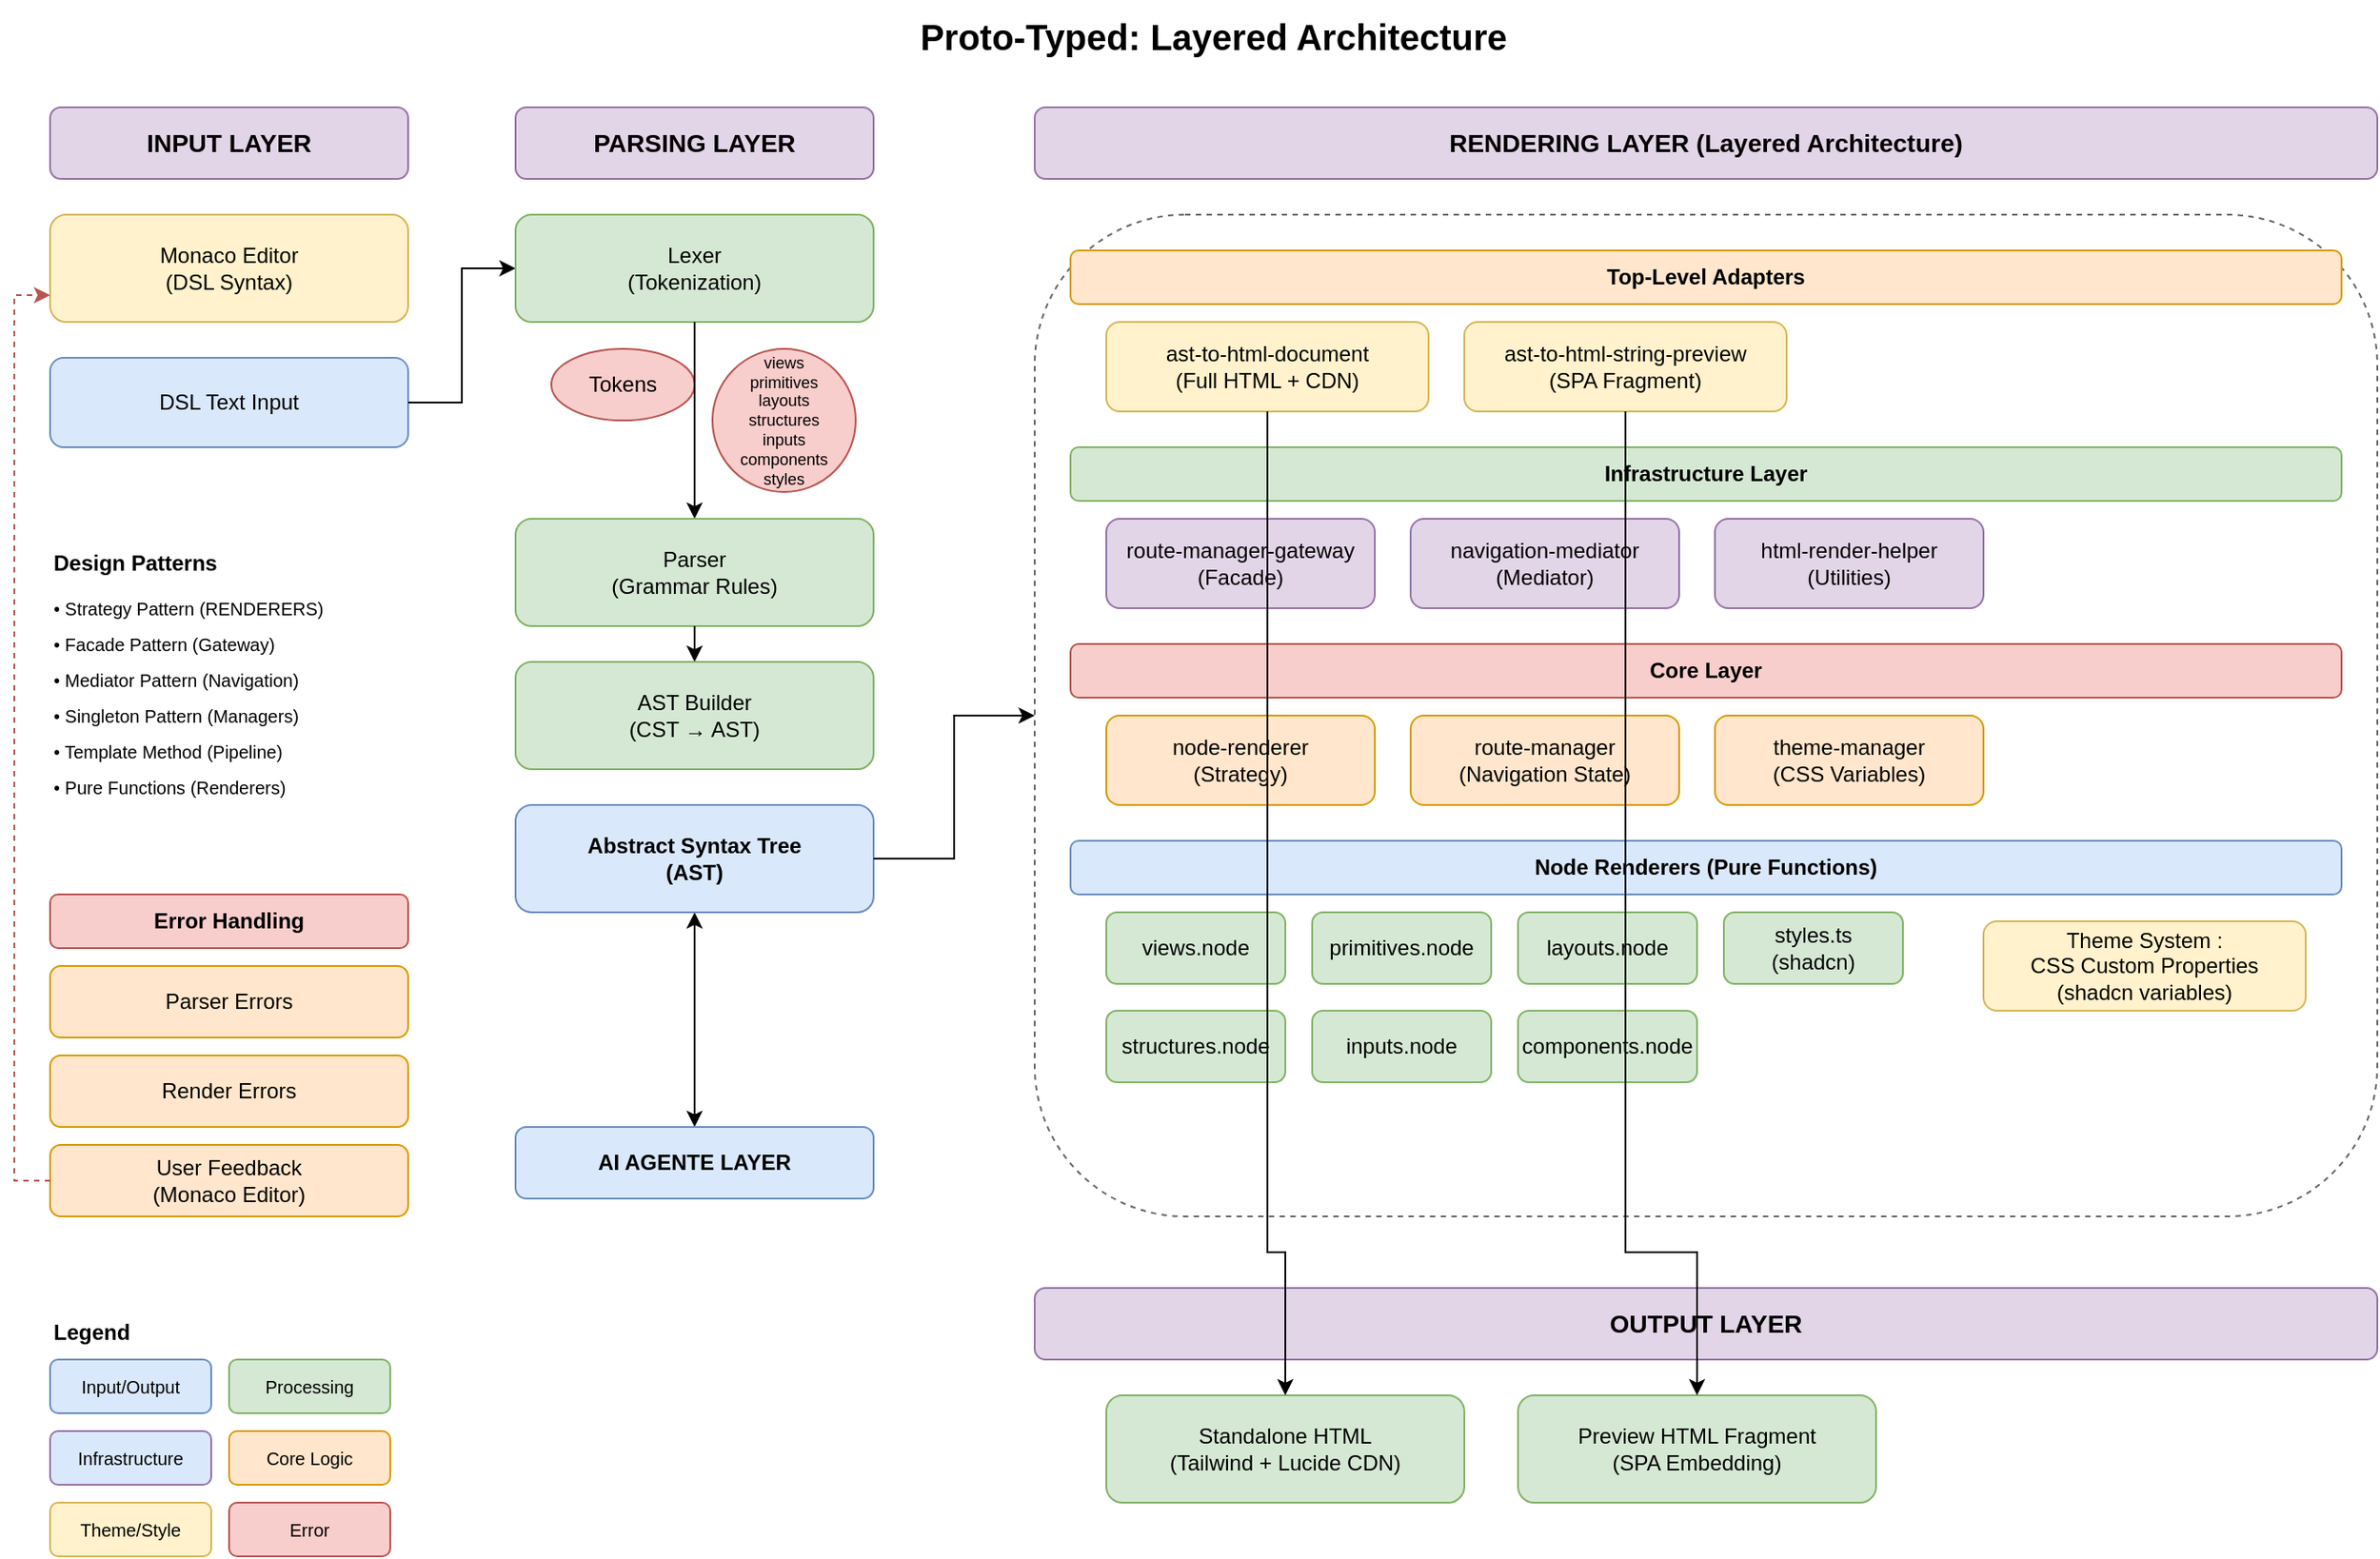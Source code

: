 <mxfile>
    <diagram id="HCk2bEk_7Lk_C3lk0JEq" name="Proto-Typed Architecture">
        <mxGraphModel dx="2065" dy="995" grid="1" gridSize="10" guides="1" tooltips="1" connect="1" arrows="1" fold="1" page="1" pageScale="1" pageWidth="1400" pageHeight="1200" math="0" shadow="0">
            <root>
                <mxCell id="0"/>
                <mxCell id="1" parent="0"/>
                <mxCell id="title" value="Proto-Typed: Layered Architecture" style="text;html=1;strokeColor=none;fillColor=none;align=center;verticalAlign=middle;whiteSpace=wrap;rounded=0;fontSize=20;fontStyle=1" parent="1" vertex="1">
                    <mxGeometry x="500" y="20" width="400" height="40" as="geometry"/>
                </mxCell>
                <mxCell id="input-layer" value="INPUT LAYER" style="rounded=1;whiteSpace=wrap;html=1;fillColor=#e1d5e7;strokeColor=#9673a6;fontSize=14;fontStyle=1" parent="1" vertex="1">
                    <mxGeometry x="50" y="80" width="200" height="40" as="geometry"/>
                </mxCell>
                <mxCell id="monaco" value="Monaco Editor&#xa;(DSL Syntax)" style="rounded=1;whiteSpace=wrap;html=1;fillColor=#fff2cc;strokeColor=#d6b656;" parent="1" vertex="1">
                    <mxGeometry x="50" y="140" width="200" height="60" as="geometry"/>
                </mxCell>
                <mxCell id="dsl-input" value="DSL Text Input" style="rounded=1;whiteSpace=wrap;html=1;fillColor=#dae8fc;strokeColor=#6c8ebf;" parent="1" vertex="1">
                    <mxGeometry x="50" y="220" width="200" height="50" as="geometry"/>
                </mxCell>
                <mxCell id="arrow1" style="edgeStyle=orthogonalEdgeStyle;rounded=0;orthogonalLoop=1;jettySize=auto;html=1;exitX=1;exitY=0.5;exitDx=0;exitDy=0;entryX=0;entryY=0.5;entryDx=0;entryDy=0;" parent="1" source="dsl-input" target="lexer" edge="1">
                    <mxGeometry relative="1" as="geometry"/>
                </mxCell>
                <mxCell id="parse-layer" value="PARSING LAYER" style="rounded=1;whiteSpace=wrap;html=1;fillColor=#e1d5e7;strokeColor=#9673a6;fontSize=14;fontStyle=1" parent="1" vertex="1">
                    <mxGeometry x="310" y="80" width="200" height="40" as="geometry"/>
                </mxCell>
                <mxCell id="lexer" value="Lexer&#xa;(Tokenization)" style="rounded=1;whiteSpace=wrap;html=1;fillColor=#d5e8d4;strokeColor=#82b366;" parent="1" vertex="1">
                    <mxGeometry x="310" y="140" width="200" height="60" as="geometry"/>
                </mxCell>
                <mxCell id="tokens" value="Tokens" style="ellipse;whiteSpace=wrap;html=1;fillColor=#f8cecc;strokeColor=#b85450;" parent="1" vertex="1">
                    <mxGeometry x="330" y="215" width="80" height="40" as="geometry"/>
                </mxCell>
                <mxCell id="tokens2" value="views&#xa;primitives&#xa;layouts&#xa;structures&#xa;inputs&#xa;components&#xa;styles" style="ellipse;whiteSpace=wrap;html=1;fillColor=#f8cecc;strokeColor=#b85450;fontSize=9;" parent="1" vertex="1">
                    <mxGeometry x="420" y="215" width="80" height="80" as="geometry"/>
                </mxCell>
                <mxCell id="arrow2" style="edgeStyle=orthogonalEdgeStyle;rounded=0;orthogonalLoop=1;jettySize=auto;html=1;exitX=0.5;exitY=1;exitDx=0;exitDy=0;entryX=0.5;entryY=0;entryDx=0;entryDy=0;" parent="1" source="lexer" target="parser" edge="1">
                    <mxGeometry relative="1" as="geometry"/>
                </mxCell>
                <mxCell id="parser" value="Parser&#xa;(Grammar Rules)" style="rounded=1;whiteSpace=wrap;html=1;fillColor=#d5e8d4;strokeColor=#82b366;" parent="1" vertex="1">
                    <mxGeometry x="310" y="310" width="200" height="60" as="geometry"/>
                </mxCell>
                <mxCell id="arrow3" style="edgeStyle=orthogonalEdgeStyle;rounded=0;orthogonalLoop=1;jettySize=auto;html=1;exitX=0.5;exitY=1;exitDx=0;exitDy=0;entryX=0.5;entryY=0;entryDx=0;entryDy=0;" parent="1" source="parser" target="ast-builder" edge="1">
                    <mxGeometry relative="1" as="geometry"/>
                </mxCell>
                <mxCell id="ast-builder" value="AST Builder&#xa;(CST → AST)" style="rounded=1;whiteSpace=wrap;html=1;fillColor=#d5e8d4;strokeColor=#82b366;" parent="1" vertex="1">
                    <mxGeometry x="310" y="390" width="200" height="60" as="geometry"/>
                </mxCell>
                <mxCell id="3" style="edgeStyle=none;html=1;entryX=0.5;entryY=0;entryDx=0;entryDy=0;startArrow=classic;startFill=1;" edge="1" parent="1" source="ast" target="2">
                    <mxGeometry relative="1" as="geometry"/>
                </mxCell>
                <mxCell id="ast" value="Abstract Syntax Tree&#xa;(AST)" style="rounded=1;whiteSpace=wrap;html=1;fillColor=#dae8fc;strokeColor=#6c8ebf;fontStyle=1" parent="1" vertex="1">
                    <mxGeometry x="310" y="470" width="200" height="60" as="geometry"/>
                </mxCell>
                <mxCell id="arrow4" style="edgeStyle=orthogonalEdgeStyle;rounded=0;orthogonalLoop=1;jettySize=auto;html=1;exitX=1;exitY=0.5;exitDx=0;exitDy=0;entryX=0;entryY=0.5;entryDx=0;entryDy=0;" parent="1" source="ast" target="renderer-layer" edge="1">
                    <mxGeometry relative="1" as="geometry"/>
                </mxCell>
                <mxCell id="render-title" value="RENDERING LAYER (Layered Architecture)" style="rounded=1;whiteSpace=wrap;html=1;fillColor=#e1d5e7;strokeColor=#9673a6;fontSize=14;fontStyle=1" parent="1" vertex="1">
                    <mxGeometry x="600" y="80" width="750" height="40" as="geometry"/>
                </mxCell>
                <mxCell id="renderer-layer" value="" style="rounded=1;whiteSpace=wrap;html=1;fillColor=none;strokeColor=#666666;dashed=1;" parent="1" vertex="1">
                    <mxGeometry x="600" y="140" width="750" height="560" as="geometry"/>
                </mxCell>
                <mxCell id="adapter-box" value="Top-Level Adapters" style="rounded=1;whiteSpace=wrap;html=1;fillColor=#ffe6cc;strokeColor=#d79b00;fontStyle=1" parent="1" vertex="1">
                    <mxGeometry x="620" y="160" width="710" height="30" as="geometry"/>
                </mxCell>
                <mxCell id="html-doc" value="ast-to-html-document&#xa;(Full HTML + CDN)" style="rounded=1;whiteSpace=wrap;html=1;fillColor=#fff2cc;strokeColor=#d6b656;" parent="1" vertex="1">
                    <mxGeometry x="640" y="200" width="180" height="50" as="geometry"/>
                </mxCell>
                <mxCell id="html-preview" value="ast-to-html-string-preview&#xa;(SPA Fragment)" style="rounded=1;whiteSpace=wrap;html=1;fillColor=#fff2cc;strokeColor=#d6b656;" parent="1" vertex="1">
                    <mxGeometry x="840" y="200" width="180" height="50" as="geometry"/>
                </mxCell>
                <mxCell id="infra-box" value="Infrastructure Layer" style="rounded=1;whiteSpace=wrap;html=1;fillColor=#d5e8d4;strokeColor=#82b366;fontStyle=1" parent="1" vertex="1">
                    <mxGeometry x="620" y="270" width="710" height="30" as="geometry"/>
                </mxCell>
                <mxCell id="gateway" value="route-manager-gateway&#xa;(Facade)" style="rounded=1;whiteSpace=wrap;html=1;fillColor=#e1d5e7;strokeColor=#9673a6;" parent="1" vertex="1">
                    <mxGeometry x="640" y="310" width="150" height="50" as="geometry"/>
                </mxCell>
                <mxCell id="mediator" value="navigation-mediator&#xa;(Mediator)" style="rounded=1;whiteSpace=wrap;html=1;fillColor=#e1d5e7;strokeColor=#9673a6;" parent="1" vertex="1">
                    <mxGeometry x="810" y="310" width="150" height="50" as="geometry"/>
                </mxCell>
                <mxCell id="helper" value="html-render-helper&#xa;(Utilities)" style="rounded=1;whiteSpace=wrap;html=1;fillColor=#e1d5e7;strokeColor=#9673a6;" parent="1" vertex="1">
                    <mxGeometry x="980" y="310" width="150" height="50" as="geometry"/>
                </mxCell>
                <mxCell id="core-box" value="Core Layer" style="rounded=1;whiteSpace=wrap;html=1;fillColor=#f8cecc;strokeColor=#b85450;fontStyle=1" parent="1" vertex="1">
                    <mxGeometry x="620" y="380" width="710" height="30" as="geometry"/>
                </mxCell>
                <mxCell id="node-renderer" value="node-renderer&#xa;(Strategy)" style="rounded=1;whiteSpace=wrap;html=1;fillColor=#ffe6cc;strokeColor=#d79b00;" parent="1" vertex="1">
                    <mxGeometry x="640" y="420" width="150" height="50" as="geometry"/>
                </mxCell>
                <mxCell id="route-manager" value="route-manager&#xa;(Navigation State)" style="rounded=1;whiteSpace=wrap;html=1;fillColor=#ffe6cc;strokeColor=#d79b00;" parent="1" vertex="1">
                    <mxGeometry x="810" y="420" width="150" height="50" as="geometry"/>
                </mxCell>
                <mxCell id="theme-manager" value="theme-manager&#xa;(CSS Variables)" style="rounded=1;whiteSpace=wrap;html=1;fillColor=#ffe6cc;strokeColor=#d79b00;" parent="1" vertex="1">
                    <mxGeometry x="980" y="420" width="150" height="50" as="geometry"/>
                </mxCell>
                <mxCell id="nodes-box" value="Node Renderers (Pure Functions)" style="rounded=1;whiteSpace=wrap;html=1;fillColor=#dae8fc;strokeColor=#6c8ebf;fontStyle=1" parent="1" vertex="1">
                    <mxGeometry x="620" y="490" width="710" height="30" as="geometry"/>
                </mxCell>
                <mxCell id="views-node" value="views.node" style="rounded=1;whiteSpace=wrap;html=1;fillColor=#d5e8d4;strokeColor=#82b366;" parent="1" vertex="1">
                    <mxGeometry x="640" y="530" width="100" height="40" as="geometry"/>
                </mxCell>
                <mxCell id="primitives-node" value="primitives.node" style="rounded=1;whiteSpace=wrap;html=1;fillColor=#d5e8d4;strokeColor=#82b366;" parent="1" vertex="1">
                    <mxGeometry x="755" y="530" width="100" height="40" as="geometry"/>
                </mxCell>
                <mxCell id="layouts-node" value="layouts.node" style="rounded=1;whiteSpace=wrap;html=1;fillColor=#d5e8d4;strokeColor=#82b366;" parent="1" vertex="1">
                    <mxGeometry x="870" y="530" width="100" height="40" as="geometry"/>
                </mxCell>
                <mxCell id="structures-node" value="structures.node" style="rounded=1;whiteSpace=wrap;html=1;fillColor=#d5e8d4;strokeColor=#82b366;" parent="1" vertex="1">
                    <mxGeometry x="640" y="585" width="100" height="40" as="geometry"/>
                </mxCell>
                <mxCell id="inputs-node" value="inputs.node" style="rounded=1;whiteSpace=wrap;html=1;fillColor=#d5e8d4;strokeColor=#82b366;" parent="1" vertex="1">
                    <mxGeometry x="755" y="585" width="100" height="40" as="geometry"/>
                </mxCell>
                <mxCell id="components-node" value="components.node" style="rounded=1;whiteSpace=wrap;html=1;fillColor=#d5e8d4;strokeColor=#82b366;" parent="1" vertex="1">
                    <mxGeometry x="870" y="585" width="100" height="40" as="geometry"/>
                </mxCell>
                <mxCell id="styles-node" value="styles.ts&#xa;(shadcn)" style="rounded=1;whiteSpace=wrap;html=1;fillColor=#d5e8d4;strokeColor=#82b366;" parent="1" vertex="1">
                    <mxGeometry x="985" y="530" width="100" height="40" as="geometry"/>
                </mxCell>
                <mxCell id="css-vars" value="Theme System :&lt;div&gt;CSS Custom Properties&lt;br&gt;(shadcn variables)&lt;/div&gt;" style="rounded=1;whiteSpace=wrap;html=1;fillColor=#fff2cc;strokeColor=#d6b656;" parent="1" vertex="1">
                    <mxGeometry x="1130" y="535" width="180" height="50" as="geometry"/>
                </mxCell>
                <mxCell id="output-layer" value="OUTPUT LAYER" style="rounded=1;whiteSpace=wrap;html=1;fillColor=#e1d5e7;strokeColor=#9673a6;fontSize=14;fontStyle=1" parent="1" vertex="1">
                    <mxGeometry x="600" y="740" width="750" height="40" as="geometry"/>
                </mxCell>
                <mxCell id="html-output" value="Standalone HTML&#xa;(Tailwind + Lucide CDN)" style="rounded=1;whiteSpace=wrap;html=1;fillColor=#d5e8d4;strokeColor=#82b366;" parent="1" vertex="1">
                    <mxGeometry x="640" y="800" width="200" height="60" as="geometry"/>
                </mxCell>
                <mxCell id="preview-output" value="Preview HTML Fragment&#xa;(SPA Embedding)" style="rounded=1;whiteSpace=wrap;html=1;fillColor=#d5e8d4;strokeColor=#82b366;" parent="1" vertex="1">
                    <mxGeometry x="870" y="800" width="200" height="60" as="geometry"/>
                </mxCell>
                <mxCell id="arrow5" style="edgeStyle=orthogonalEdgeStyle;rounded=0;orthogonalLoop=1;jettySize=auto;html=1;exitX=0.5;exitY=1;exitDx=0;exitDy=0;entryX=0.5;entryY=0;entryDx=0;entryDy=0;" parent="1" source="html-doc" target="html-output" edge="1">
                    <mxGeometry relative="1" as="geometry">
                        <Array as="points">
                            <mxPoint x="730" y="720"/>
                            <mxPoint x="740" y="720"/>
                        </Array>
                    </mxGeometry>
                </mxCell>
                <mxCell id="arrow6" style="edgeStyle=orthogonalEdgeStyle;rounded=0;orthogonalLoop=1;jettySize=auto;html=1;exitX=0.5;exitY=1;exitDx=0;exitDy=0;entryX=0.5;entryY=0;entryDx=0;entryDy=0;" parent="1" source="html-preview" target="preview-output" edge="1">
                    <mxGeometry relative="1" as="geometry">
                        <Array as="points">
                            <mxPoint x="930" y="720"/>
                            <mxPoint x="970" y="720"/>
                        </Array>
                    </mxGeometry>
                </mxCell>
                <mxCell id="patterns-title" value="Design Patterns" style="text;html=1;strokeColor=none;fillColor=none;align=left;verticalAlign=middle;whiteSpace=wrap;rounded=0;fontSize=12;fontStyle=1" parent="1" vertex="1">
                    <mxGeometry x="50" y="320" width="200" height="30" as="geometry"/>
                </mxCell>
                <mxCell id="pattern1" value="• Strategy Pattern (RENDERERS)" style="text;html=1;strokeColor=none;fillColor=none;align=left;verticalAlign=middle;whiteSpace=wrap;rounded=0;fontSize=10" parent="1" vertex="1">
                    <mxGeometry x="50" y="350" width="200" height="20" as="geometry"/>
                </mxCell>
                <mxCell id="pattern2" value="• Facade Pattern (Gateway)" style="text;html=1;strokeColor=none;fillColor=none;align=left;verticalAlign=middle;whiteSpace=wrap;rounded=0;fontSize=10" parent="1" vertex="1">
                    <mxGeometry x="50" y="370" width="200" height="20" as="geometry"/>
                </mxCell>
                <mxCell id="pattern3" value="• Mediator Pattern (Navigation)" style="text;html=1;strokeColor=none;fillColor=none;align=left;verticalAlign=middle;whiteSpace=wrap;rounded=0;fontSize=10" parent="1" vertex="1">
                    <mxGeometry x="50" y="390" width="200" height="20" as="geometry"/>
                </mxCell>
                <mxCell id="pattern4" value="• Singleton Pattern (Managers)" style="text;html=1;strokeColor=none;fillColor=none;align=left;verticalAlign=middle;whiteSpace=wrap;rounded=0;fontSize=10" parent="1" vertex="1">
                    <mxGeometry x="50" y="410" width="200" height="20" as="geometry"/>
                </mxCell>
                <mxCell id="pattern5" value="• Template Method (Pipeline)" style="text;html=1;strokeColor=none;fillColor=none;align=left;verticalAlign=middle;whiteSpace=wrap;rounded=0;fontSize=10" parent="1" vertex="1">
                    <mxGeometry x="50" y="430" width="200" height="20" as="geometry"/>
                </mxCell>
                <mxCell id="pattern6" value="• Pure Functions (Renderers)" style="text;html=1;strokeColor=none;fillColor=none;align=left;verticalAlign=middle;whiteSpace=wrap;rounded=0;fontSize=10" parent="1" vertex="1">
                    <mxGeometry x="50" y="450" width="200" height="20" as="geometry"/>
                </mxCell>
                <mxCell id="error-box" value="Error Handling" style="rounded=1;whiteSpace=wrap;html=1;fillColor=#f8cecc;strokeColor=#b85450;fontStyle=1" parent="1" vertex="1">
                    <mxGeometry x="50" y="520" width="200" height="30" as="geometry"/>
                </mxCell>
                <mxCell id="error-parser" value="Parser Errors" style="rounded=1;whiteSpace=wrap;html=1;fillColor=#ffe6cc;strokeColor=#d79b00;" parent="1" vertex="1">
                    <mxGeometry x="50" y="560" width="200" height="40" as="geometry"/>
                </mxCell>
                <mxCell id="error-render" value="Render Errors" style="rounded=1;whiteSpace=wrap;html=1;fillColor=#ffe6cc;strokeColor=#d79b00;" parent="1" vertex="1">
                    <mxGeometry x="50" y="610" width="200" height="40" as="geometry"/>
                </mxCell>
                <mxCell id="error-feedback" value="User Feedback&#xa;(Monaco Editor)" style="rounded=1;whiteSpace=wrap;html=1;fillColor=#ffe6cc;strokeColor=#d79b00;" parent="1" vertex="1">
                    <mxGeometry x="50" y="660" width="200" height="40" as="geometry"/>
                </mxCell>
                <mxCell id="arrow-error" style="edgeStyle=orthogonalEdgeStyle;rounded=0;orthogonalLoop=1;jettySize=auto;html=1;exitX=0;exitY=0.5;exitDx=0;exitDy=0;entryX=0;entryY=0.75;entryDx=0;entryDy=0;dashed=1;strokeColor=#b85450;" parent="1" source="error-feedback" target="monaco" edge="1">
                    <mxGeometry relative="1" as="geometry"/>
                </mxCell>
                <mxCell id="legend-title" value="Legend" style="text;html=1;strokeColor=none;fillColor=none;align=left;verticalAlign=middle;whiteSpace=wrap;rounded=0;fontSize=12;fontStyle=1" parent="1" vertex="1">
                    <mxGeometry x="50" y="750" width="200" height="30" as="geometry"/>
                </mxCell>
                <mxCell id="legend1" value="Input/Output" style="rounded=1;whiteSpace=wrap;html=1;fillColor=#dae8fc;strokeColor=#6c8ebf;fontSize=10" parent="1" vertex="1">
                    <mxGeometry x="50" y="780" width="90" height="30" as="geometry"/>
                </mxCell>
                <mxCell id="legend2" value="Processing" style="rounded=1;whiteSpace=wrap;html=1;fillColor=#d5e8d4;strokeColor=#82b366;fontSize=10" parent="1" vertex="1">
                    <mxGeometry x="150" y="780" width="90" height="30" as="geometry"/>
                </mxCell>
                <mxCell id="legend3" value="Infrastructure" style="rounded=1;whiteSpace=wrap;html=1;fillColor=light-dark(#dae8fc, #392f3f);strokeColor=#9673a6;fontSize=10" parent="1" vertex="1">
                    <mxGeometry x="50" y="820" width="90" height="30" as="geometry"/>
                </mxCell>
                <mxCell id="legend4" value="Core Logic" style="rounded=1;whiteSpace=wrap;html=1;fillColor=#ffe6cc;strokeColor=#d79b00;fontSize=10" parent="1" vertex="1">
                    <mxGeometry x="150" y="820" width="90" height="30" as="geometry"/>
                </mxCell>
                <mxCell id="legend5" value="Theme/Style" style="rounded=1;whiteSpace=wrap;html=1;fillColor=#fff2cc;strokeColor=#d6b656;fontSize=10" parent="1" vertex="1">
                    <mxGeometry x="50" y="860" width="90" height="30" as="geometry"/>
                </mxCell>
                <mxCell id="legend6" value="Error" style="rounded=1;whiteSpace=wrap;html=1;fillColor=#f8cecc;strokeColor=#b85450;fontSize=10" parent="1" vertex="1">
                    <mxGeometry x="150" y="860" width="90" height="30" as="geometry"/>
                </mxCell>
                <mxCell id="2" value="AI AGENTE LAYER" style="rounded=1;whiteSpace=wrap;html=1;fillColor=light-dark(#dae8fc, #392f3f);strokeColor=light-dark(#6C8EBF,#9577A3);fontStyle=1" vertex="1" parent="1">
                    <mxGeometry x="310" y="650" width="200" height="40" as="geometry"/>
                </mxCell>
            </root>
        </mxGraphModel>
    </diagram>
</mxfile>